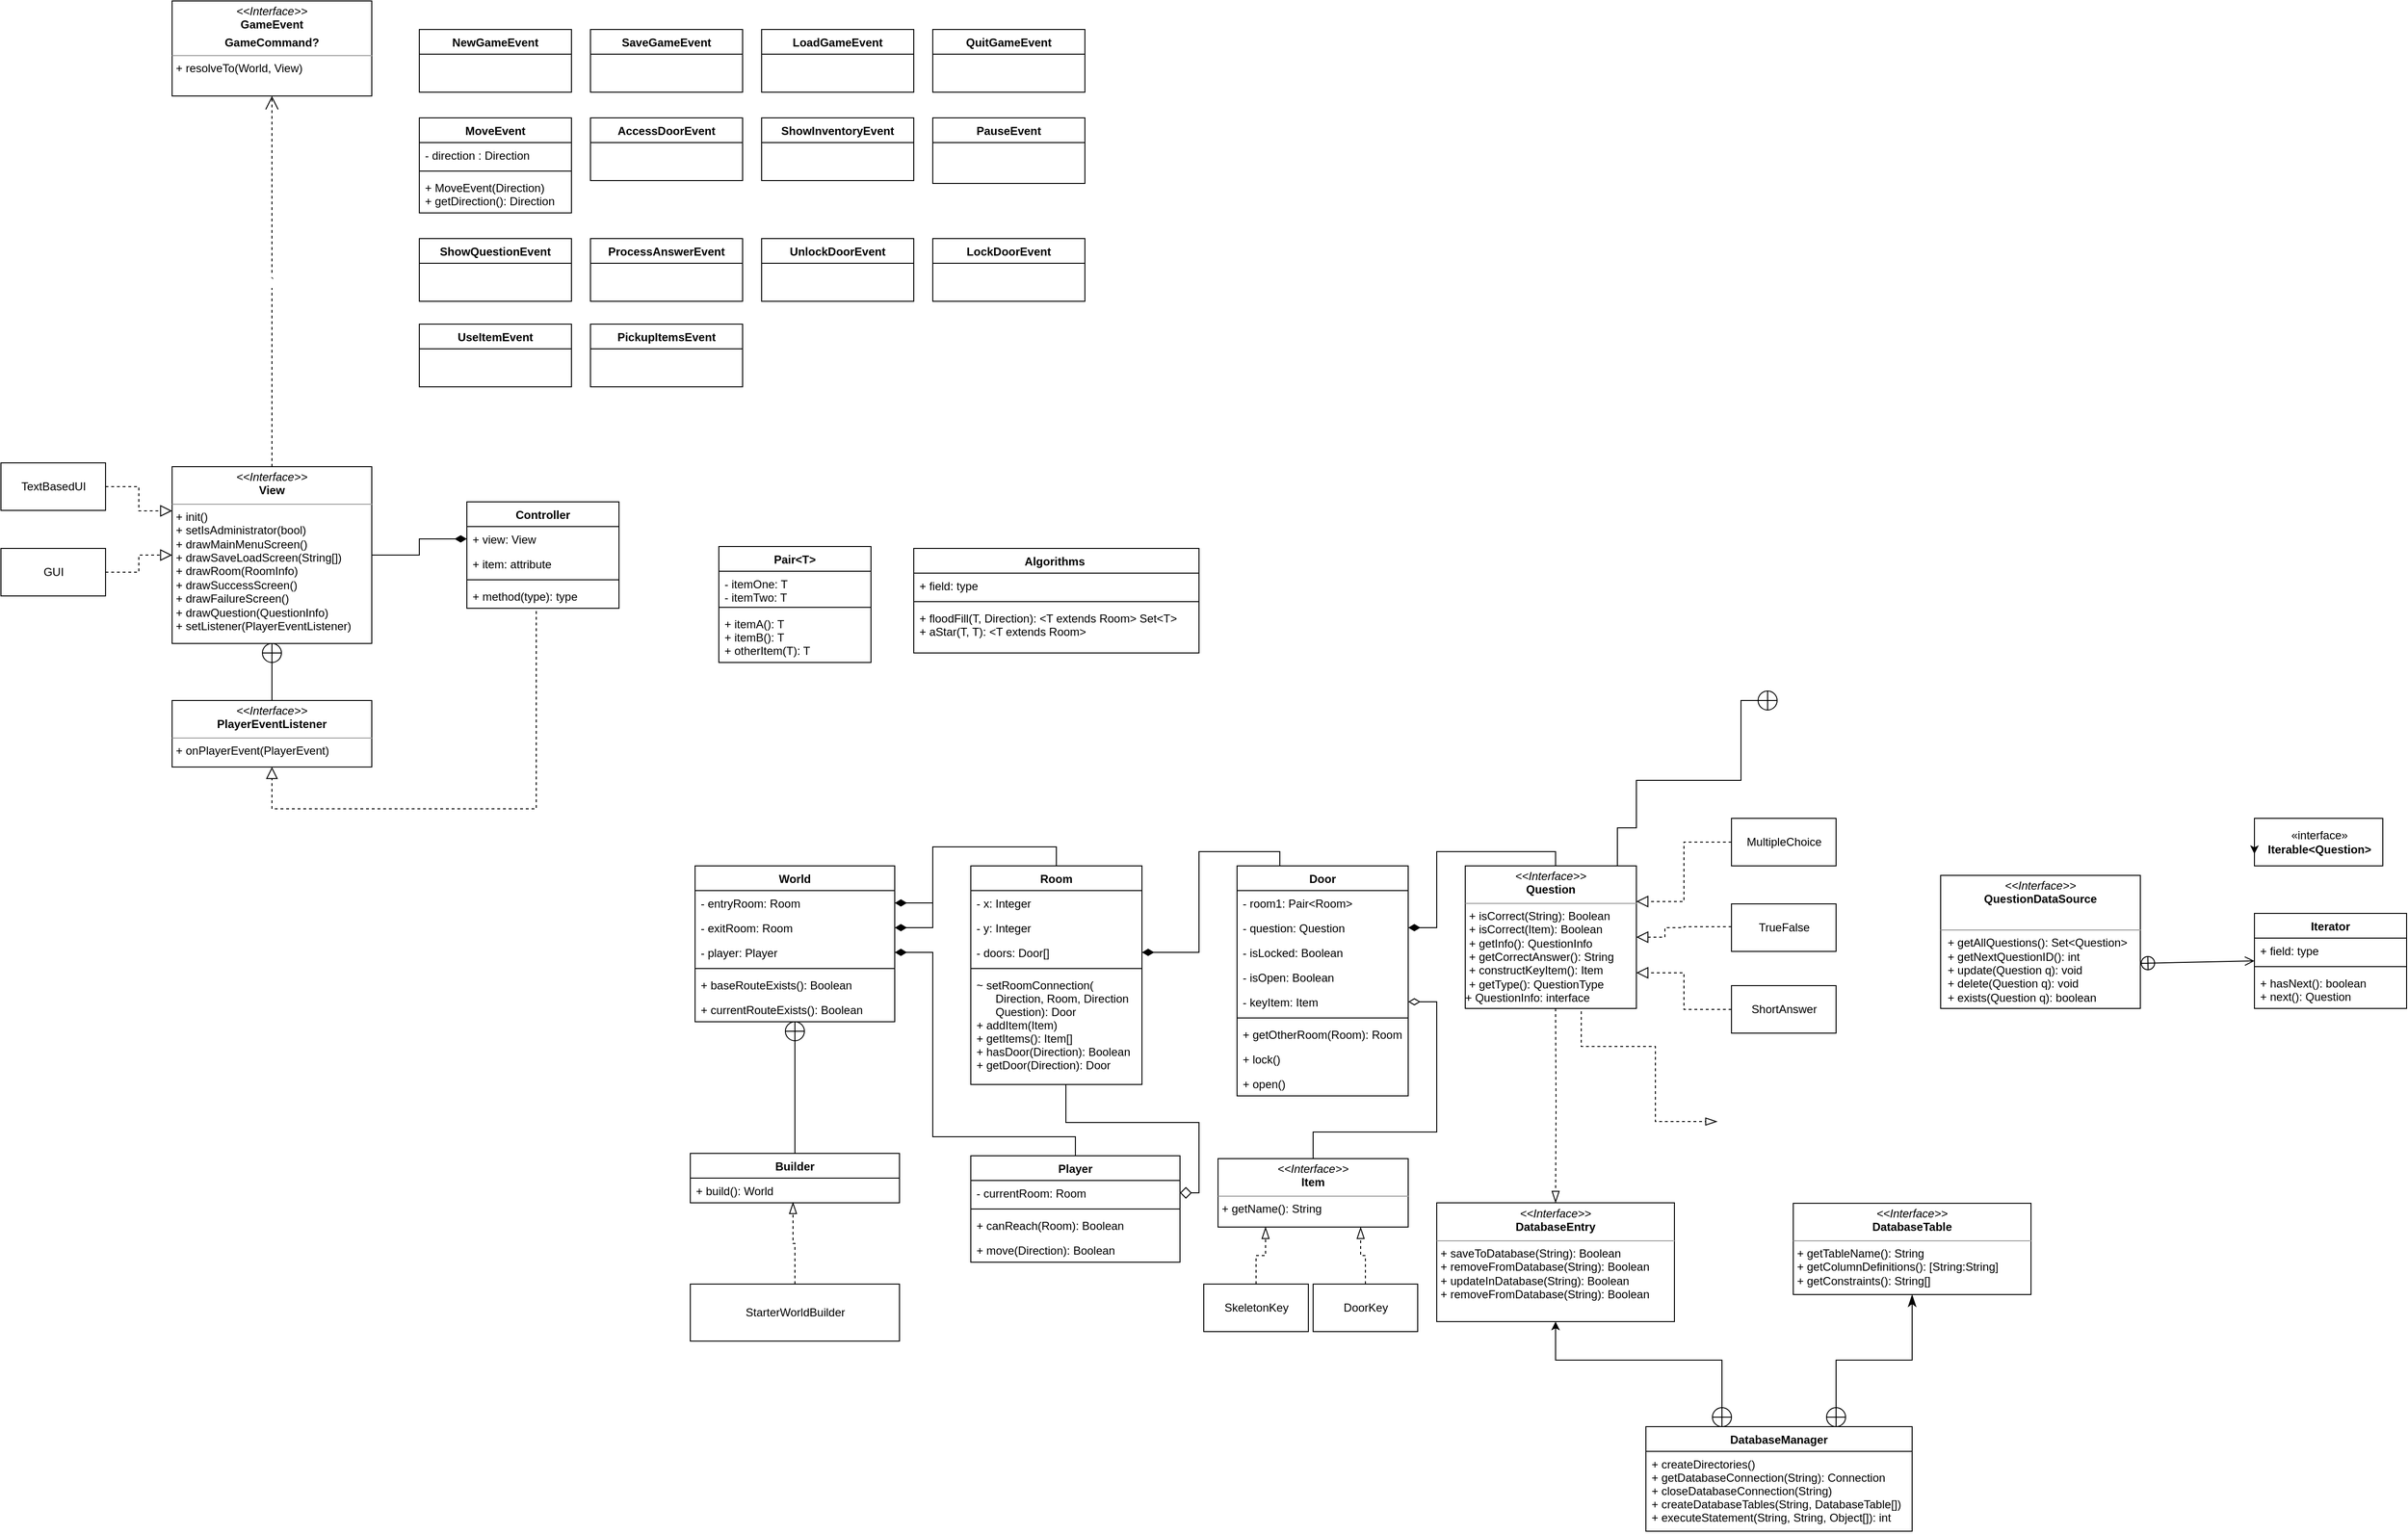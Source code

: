<mxfile version="12.3.5" type="google" pages="1"><diagram id="yQVklnbhZm5U0NpQkfp2" name="Page-1"><mxGraphModel dx="858" dy="787" grid="1" gridSize="10" guides="1" tooltips="1" connect="1" arrows="1" fold="1" page="0" pageScale="1" pageWidth="850" pageHeight="1100" math="0" shadow="0"><root><mxCell id="0"/><mxCell id="1" parent="0"/><mxCell id="2IbaLYX1G8sJpQSeuOUX-65" style="edgeStyle=orthogonalEdgeStyle;rounded=0;orthogonalLoop=1;jettySize=auto;html=1;exitX=1;exitY=0.5;exitDx=0;exitDy=0;entryX=0;entryY=0.5;entryDx=0;entryDy=0;startSize=10;endArrow=diamondThin;endFill=1;endSize=10;strokeWidth=1;" parent="1" source="2IbaLYX1G8sJpQSeuOUX-21" target="2IbaLYX1G8sJpQSeuOUX-36" edge="1"><mxGeometry relative="1" as="geometry"/></mxCell><mxCell id="2IbaLYX1G8sJpQSeuOUX-21" value="&lt;p style=&quot;margin: 0px ; margin-top: 4px ; text-align: center&quot;&gt;&lt;i&gt;&amp;lt;&amp;lt;Interface&amp;gt;&amp;gt;&lt;/i&gt;&lt;br&gt;&lt;b&gt;View&lt;/b&gt;&lt;/p&gt;&lt;hr size=&quot;1&quot;&gt;&lt;p style=&quot;margin: 0px ; margin-left: 4px&quot;&gt;+ init()&lt;/p&gt;&lt;p style=&quot;margin: 0px ; margin-left: 4px&quot;&gt;+ setIsAdministrator(bool)&lt;/p&gt;&lt;p style=&quot;margin: 0px ; margin-left: 4px&quot;&gt;+ drawMainMenuScreen()&lt;/p&gt;&lt;p style=&quot;margin: 0px ; margin-left: 4px&quot;&gt;+ drawSaveLoadScreen(String[])&lt;/p&gt;&lt;p style=&quot;margin: 0px ; margin-left: 4px&quot;&gt;+ drawRoom(RoomInfo)&lt;/p&gt;&lt;p style=&quot;margin: 0px ; margin-left: 4px&quot;&gt;+ drawSuccessScreen()&lt;/p&gt;&lt;p style=&quot;margin: 0px ; margin-left: 4px&quot;&gt;+ drawFailureScreen()&lt;/p&gt;&lt;p style=&quot;margin: 0px ; margin-left: 4px&quot;&gt;+ drawQuestion(QuestionInfo)&lt;/p&gt;&lt;p style=&quot;margin: 0px ; margin-left: 4px&quot;&gt;+ setListener(PlayerEventListener)&lt;/p&gt;" style="verticalAlign=top;align=left;overflow=fill;fontSize=12;fontFamily=Helvetica;html=1;" parent="1" vertex="1"><mxGeometry x="220" y="140" width="210" height="186" as="geometry"/></mxCell><mxCell id="2IbaLYX1G8sJpQSeuOUX-22" value="&lt;p style=&quot;margin: 0px ; margin-top: 4px ; text-align: center&quot;&gt;&lt;i&gt;&amp;lt;&amp;lt;Interface&amp;gt;&amp;gt;&lt;/i&gt;&lt;br&gt;&lt;b&gt;GameEvent&lt;/b&gt;&lt;/p&gt;&lt;p style=&quot;margin: 0px ; margin-top: 4px ; text-align: center&quot;&gt;&lt;b&gt;GameCommand?&lt;/b&gt;&lt;/p&gt;&lt;hr size=&quot;1&quot;&gt;&lt;p style=&quot;margin: 0px ; margin-left: 4px&quot;&gt;+ resolveTo(World, View)&lt;br&gt;&lt;br&gt;&lt;/p&gt;" style="verticalAlign=top;align=left;overflow=fill;fontSize=12;fontFamily=Helvetica;html=1;" parent="1" vertex="1"><mxGeometry x="220" y="-350" width="210" height="100" as="geometry"/></mxCell><mxCell id="2IbaLYX1G8sJpQSeuOUX-67" style="edgeStyle=orthogonalEdgeStyle;rounded=0;orthogonalLoop=1;jettySize=auto;html=1;exitX=0.5;exitY=0;exitDx=0;exitDy=0;entryX=0.5;entryY=1;entryDx=0;entryDy=0;entryPerimeter=0;startSize=10;endArrow=none;endFill=0;endSize=10;strokeWidth=1;" parent="1" source="2IbaLYX1G8sJpQSeuOUX-24" target="2IbaLYX1G8sJpQSeuOUX-66" edge="1"><mxGeometry relative="1" as="geometry"/></mxCell><mxCell id="2IbaLYX1G8sJpQSeuOUX-24" value="&lt;p style=&quot;margin: 0px ; margin-top: 4px ; text-align: center&quot;&gt;&lt;i&gt;&amp;lt;&amp;lt;Interface&amp;gt;&amp;gt;&lt;/i&gt;&lt;br&gt;&lt;b&gt;PlayerEventListener&lt;/b&gt;&lt;/p&gt;&lt;hr size=&quot;1&quot;&gt;&lt;p style=&quot;margin: 0px ; margin-left: 4px&quot;&gt;+ onPlayerEvent(PlayerEvent)&lt;br&gt;&lt;/p&gt;" style="verticalAlign=top;align=left;overflow=fill;fontSize=12;fontFamily=Helvetica;html=1;" parent="1" vertex="1"><mxGeometry x="220" y="386" width="210" height="70" as="geometry"/></mxCell><mxCell id="2IbaLYX1G8sJpQSeuOUX-30" style="edgeStyle=orthogonalEdgeStyle;rounded=0;orthogonalLoop=1;jettySize=auto;html=1;exitX=1;exitY=0.5;exitDx=0;exitDy=0;entryX=0;entryY=0.25;entryDx=0;entryDy=0;dashed=1;endArrow=block;endFill=0;strokeWidth=1;endSize=10;" parent="1" source="2IbaLYX1G8sJpQSeuOUX-29" target="2IbaLYX1G8sJpQSeuOUX-21" edge="1"><mxGeometry relative="1" as="geometry"/></mxCell><mxCell id="2IbaLYX1G8sJpQSeuOUX-29" value="TextBasedUI" style="html=1;" parent="1" vertex="1"><mxGeometry x="40" y="136" width="110" height="50" as="geometry"/></mxCell><mxCell id="2IbaLYX1G8sJpQSeuOUX-32" style="edgeStyle=orthogonalEdgeStyle;rounded=0;orthogonalLoop=1;jettySize=auto;html=1;exitX=1;exitY=0.5;exitDx=0;exitDy=0;entryX=0;entryY=0.5;entryDx=0;entryDy=0;dashed=1;endArrow=block;endFill=0;startSize=10;endSize=10;" parent="1" source="2IbaLYX1G8sJpQSeuOUX-31" target="2IbaLYX1G8sJpQSeuOUX-21" edge="1"><mxGeometry relative="1" as="geometry"/></mxCell><mxCell id="2IbaLYX1G8sJpQSeuOUX-31" value="GUI" style="html=1;" parent="1" vertex="1"><mxGeometry x="40" y="226" width="110" height="50" as="geometry"/></mxCell><mxCell id="2IbaLYX1G8sJpQSeuOUX-33" value="`" style="endArrow=open;endSize=12;dashed=1;html=1;exitX=0.5;exitY=0;exitDx=0;exitDy=0;entryX=0.5;entryY=1;entryDx=0;entryDy=0;" parent="1" source="2IbaLYX1G8sJpQSeuOUX-21" target="2IbaLYX1G8sJpQSeuOUX-22" edge="1"><mxGeometry width="160" relative="1" as="geometry"><mxPoint x="550" y="266" as="sourcePoint"/><mxPoint x="710" y="266" as="targetPoint"/></mxGeometry></mxCell><mxCell id="2IbaLYX1G8sJpQSeuOUX-41" style="edgeStyle=orthogonalEdgeStyle;rounded=0;orthogonalLoop=1;jettySize=auto;html=1;exitX=0.25;exitY=1;exitDx=0;exitDy=0;entryX=0.5;entryY=1;entryDx=0;entryDy=0;startSize=10;endArrow=block;endFill=0;endSize=10;strokeWidth=1;dashed=1;" parent="1" source="2IbaLYX1G8sJpQSeuOUX-35" target="2IbaLYX1G8sJpQSeuOUX-24" edge="1"><mxGeometry relative="1" as="geometry"><Array as="points"><mxPoint x="603" y="289"/><mxPoint x="603" y="500"/><mxPoint x="325" y="500"/></Array></mxGeometry></mxCell><mxCell id="2IbaLYX1G8sJpQSeuOUX-35" value="Controller" style="swimlane;fontStyle=1;align=center;verticalAlign=top;childLayout=stackLayout;horizontal=1;startSize=26;horizontalStack=0;resizeParent=1;resizeParentMax=0;resizeLast=0;collapsible=1;marginBottom=0;" parent="1" vertex="1"><mxGeometry x="530" y="177" width="160" height="112" as="geometry"/></mxCell><mxCell id="2IbaLYX1G8sJpQSeuOUX-36" value="+ view: View" style="text;strokeColor=none;fillColor=none;align=left;verticalAlign=top;spacingLeft=4;spacingRight=4;overflow=hidden;rotatable=0;points=[[0,0.5],[1,0.5]];portConstraint=eastwest;" parent="2IbaLYX1G8sJpQSeuOUX-35" vertex="1"><mxGeometry y="26" width="160" height="26" as="geometry"/></mxCell><mxCell id="2IbaLYX1G8sJpQSeuOUX-40" value="+ item: attribute" style="text;strokeColor=none;fillColor=none;align=left;verticalAlign=top;spacingLeft=4;spacingRight=4;overflow=hidden;rotatable=0;points=[[0,0.5],[1,0.5]];portConstraint=eastwest;" parent="2IbaLYX1G8sJpQSeuOUX-35" vertex="1"><mxGeometry y="52" width="160" height="26" as="geometry"/></mxCell><mxCell id="2IbaLYX1G8sJpQSeuOUX-37" value="" style="line;strokeWidth=1;fillColor=none;align=left;verticalAlign=middle;spacingTop=-1;spacingLeft=3;spacingRight=3;rotatable=0;labelPosition=right;points=[];portConstraint=eastwest;" parent="2IbaLYX1G8sJpQSeuOUX-35" vertex="1"><mxGeometry y="78" width="160" height="8" as="geometry"/></mxCell><mxCell id="2IbaLYX1G8sJpQSeuOUX-38" value="+ method(type): type" style="text;strokeColor=none;fillColor=none;align=left;verticalAlign=top;spacingLeft=4;spacingRight=4;overflow=hidden;rotatable=0;points=[[0,0.5],[1,0.5]];portConstraint=eastwest;" parent="2IbaLYX1G8sJpQSeuOUX-35" vertex="1"><mxGeometry y="86" width="160" height="26" as="geometry"/></mxCell><mxCell id="2IbaLYX1G8sJpQSeuOUX-43" value="World" style="swimlane;fontStyle=1;align=center;verticalAlign=top;childLayout=stackLayout;horizontal=1;startSize=26;horizontalStack=0;resizeParent=1;resizeParentMax=0;resizeLast=0;collapsible=1;marginBottom=0;" parent="1" vertex="1"><mxGeometry x="770" y="560" width="210" height="164" as="geometry"/></mxCell><mxCell id="2IbaLYX1G8sJpQSeuOUX-44" value="- entryRoom: Room" style="text;strokeColor=none;fillColor=none;align=left;verticalAlign=top;spacingLeft=4;spacingRight=4;overflow=hidden;rotatable=0;points=[[0,0.5],[1,0.5]];portConstraint=eastwest;" parent="2IbaLYX1G8sJpQSeuOUX-43" vertex="1"><mxGeometry y="26" width="210" height="26" as="geometry"/></mxCell><mxCell id="2IbaLYX1G8sJpQSeuOUX-74" value="- exitRoom: Room" style="text;strokeColor=none;fillColor=none;align=left;verticalAlign=top;spacingLeft=4;spacingRight=4;overflow=hidden;rotatable=0;points=[[0,0.5],[1,0.5]];portConstraint=eastwest;" parent="2IbaLYX1G8sJpQSeuOUX-43" vertex="1"><mxGeometry y="52" width="210" height="26" as="geometry"/></mxCell><mxCell id="2IbaLYX1G8sJpQSeuOUX-75" value="- player: Player" style="text;strokeColor=none;fillColor=none;align=left;verticalAlign=top;spacingLeft=4;spacingRight=4;overflow=hidden;rotatable=0;points=[[0,0.5],[1,0.5]];portConstraint=eastwest;" parent="2IbaLYX1G8sJpQSeuOUX-43" vertex="1"><mxGeometry y="78" width="210" height="26" as="geometry"/></mxCell><mxCell id="2IbaLYX1G8sJpQSeuOUX-45" value="" style="line;strokeWidth=1;fillColor=none;align=left;verticalAlign=middle;spacingTop=-1;spacingLeft=3;spacingRight=3;rotatable=0;labelPosition=right;points=[];portConstraint=eastwest;" parent="2IbaLYX1G8sJpQSeuOUX-43" vertex="1"><mxGeometry y="104" width="210" height="8" as="geometry"/></mxCell><mxCell id="2IbaLYX1G8sJpQSeuOUX-46" value="+ baseRouteExists(): Boolean" style="text;strokeColor=none;fillColor=none;align=left;verticalAlign=top;spacingLeft=4;spacingRight=4;overflow=hidden;rotatable=0;points=[[0,0.5],[1,0.5]];portConstraint=eastwest;" parent="2IbaLYX1G8sJpQSeuOUX-43" vertex="1"><mxGeometry y="112" width="210" height="26" as="geometry"/></mxCell><mxCell id="McGhwNTb5mT9axtQra4p-26" value="+ currentRouteExists(): Boolean" style="text;strokeColor=none;fillColor=none;align=left;verticalAlign=top;spacingLeft=4;spacingRight=4;overflow=hidden;rotatable=0;points=[[0,0.5],[1,0.5]];portConstraint=eastwest;" parent="2IbaLYX1G8sJpQSeuOUX-43" vertex="1"><mxGeometry y="138" width="210" height="26" as="geometry"/></mxCell><mxCell id="2IbaLYX1G8sJpQSeuOUX-84" style="edgeStyle=orthogonalEdgeStyle;rounded=0;orthogonalLoop=1;jettySize=auto;html=1;exitX=0.5;exitY=0;exitDx=0;exitDy=0;entryX=1;entryY=0.5;entryDx=0;entryDy=0;startSize=10;endArrow=diamondThin;endFill=1;endSize=10;strokeWidth=1;" parent="1" source="2IbaLYX1G8sJpQSeuOUX-47" target="2IbaLYX1G8sJpQSeuOUX-74" edge="1"><mxGeometry relative="1" as="geometry"><Array as="points"><mxPoint x="1150" y="540"/><mxPoint x="1020" y="540"/><mxPoint x="1020" y="625"/></Array></mxGeometry></mxCell><mxCell id="2IbaLYX1G8sJpQSeuOUX-88" style="edgeStyle=orthogonalEdgeStyle;rounded=0;orthogonalLoop=1;jettySize=auto;html=1;exitX=0.5;exitY=1;exitDx=0;exitDy=0;entryX=1;entryY=0.5;entryDx=0;entryDy=0;startSize=10;endArrow=diamond;endFill=0;endSize=10;strokeWidth=1;" parent="1" source="2IbaLYX1G8sJpQSeuOUX-47" target="2IbaLYX1G8sJpQSeuOUX-77" edge="1"><mxGeometry relative="1" as="geometry"><Array as="points"><mxPoint x="1160" y="830"/><mxPoint x="1300" y="830"/><mxPoint x="1300" y="904"/></Array></mxGeometry></mxCell><mxCell id="2IbaLYX1G8sJpQSeuOUX-47" value="Room" style="swimlane;fontStyle=1;align=center;verticalAlign=top;childLayout=stackLayout;horizontal=1;startSize=26;horizontalStack=0;resizeParent=1;resizeParentMax=0;resizeLast=0;collapsible=1;marginBottom=0;" parent="1" vertex="1"><mxGeometry x="1060" y="560" width="180" height="230" as="geometry"/></mxCell><mxCell id="QN6i-bejKoDyx-czLsJ9-3" value="- x: Integer" style="text;strokeColor=none;fillColor=none;align=left;verticalAlign=top;spacingLeft=4;spacingRight=4;overflow=hidden;rotatable=0;points=[[0,0.5],[1,0.5]];portConstraint=eastwest;" parent="2IbaLYX1G8sJpQSeuOUX-47" vertex="1"><mxGeometry y="26" width="180" height="26" as="geometry"/></mxCell><mxCell id="QN6i-bejKoDyx-czLsJ9-4" value="- y: Integer" style="text;strokeColor=none;fillColor=none;align=left;verticalAlign=top;spacingLeft=4;spacingRight=4;overflow=hidden;rotatable=0;points=[[0,0.5],[1,0.5]];portConstraint=eastwest;" parent="2IbaLYX1G8sJpQSeuOUX-47" vertex="1"><mxGeometry y="52" width="180" height="26" as="geometry"/></mxCell><mxCell id="2IbaLYX1G8sJpQSeuOUX-48" value="- doors: Door[]" style="text;strokeColor=none;fillColor=none;align=left;verticalAlign=top;spacingLeft=4;spacingRight=4;overflow=hidden;rotatable=0;points=[[0,0.5],[1,0.5]];portConstraint=eastwest;" parent="2IbaLYX1G8sJpQSeuOUX-47" vertex="1"><mxGeometry y="78" width="180" height="26" as="geometry"/></mxCell><mxCell id="2IbaLYX1G8sJpQSeuOUX-49" value="" style="line;strokeWidth=1;fillColor=none;align=left;verticalAlign=middle;spacingTop=-1;spacingLeft=3;spacingRight=3;rotatable=0;labelPosition=right;points=[];portConstraint=eastwest;" parent="2IbaLYX1G8sJpQSeuOUX-47" vertex="1"><mxGeometry y="104" width="180" height="8" as="geometry"/></mxCell><mxCell id="2IbaLYX1G8sJpQSeuOUX-50" value="~ setRoomConnection(&#10;      Direction, Room, Direction &#10;      Question): Door&#10;+ addItem(Item)&#10;+ getItems(): Item[]&#10;+ hasDoor(Direction): Boolean&#10;+ getDoor(Direction): Door" style="text;strokeColor=none;fillColor=none;align=left;verticalAlign=top;spacingLeft=4;spacingRight=4;overflow=hidden;rotatable=0;points=[[0,0.5],[1,0.5]];portConstraint=eastwest;" parent="2IbaLYX1G8sJpQSeuOUX-47" vertex="1"><mxGeometry y="112" width="180" height="118" as="geometry"/></mxCell><mxCell id="2IbaLYX1G8sJpQSeuOUX-73" style="edgeStyle=orthogonalEdgeStyle;rounded=0;orthogonalLoop=1;jettySize=auto;html=1;exitX=0.5;exitY=0;exitDx=0;exitDy=0;entryX=1;entryY=0.5;entryDx=0;entryDy=0;startSize=10;endArrow=diamondThin;endFill=1;endSize=10;strokeWidth=1;" parent="1" source="2IbaLYX1G8sJpQSeuOUX-55" target="2IbaLYX1G8sJpQSeuOUX-61" edge="1"><mxGeometry relative="1" as="geometry"><Array as="points"><mxPoint x="1675" y="545"/><mxPoint x="1550" y="545"/><mxPoint x="1550" y="625"/></Array></mxGeometry></mxCell><mxCell id="y2smsh9f_GBX4ZVPcUJ2-16" style="edgeStyle=orthogonalEdgeStyle;rounded=0;orthogonalLoop=1;jettySize=auto;html=1;entryX=0.5;entryY=0;entryDx=0;entryDy=0;dashed=1;endArrow=blockThin;endFill=0;strokeWidth=1;endSize=10;startSize=10;" parent="1" target="y2smsh9f_GBX4ZVPcUJ2-9" edge="1"><mxGeometry relative="1" as="geometry"><mxPoint x="1675" y="710" as="sourcePoint"/></mxGeometry></mxCell><mxCell id="2IbaLYX1G8sJpQSeuOUX-55" value="&lt;p style=&quot;margin: 0px ; margin-top: 4px ; text-align: center&quot;&gt;&lt;i&gt;&amp;lt;&amp;lt;Interface&amp;gt;&amp;gt;&lt;/i&gt;&lt;br&gt;&lt;b&gt;Question&lt;/b&gt;&lt;/p&gt;&lt;hr size=&quot;1&quot;&gt;&lt;p style=&quot;margin: 0px ; margin-left: 4px&quot;&gt;+ isCorrect(String): Boolean&lt;/p&gt;&lt;p style=&quot;margin: 0px ; margin-left: 4px&quot;&gt;+ isCorrect(Item): Boolean&lt;br&gt;+ getInfo(): QuestionInfo&lt;/p&gt;&lt;p style=&quot;margin: 0px ; margin-left: 4px&quot;&gt;+ getCorrectAnswer(): String&lt;/p&gt;&lt;p style=&quot;margin: 0px ; margin-left: 4px&quot;&gt;+ constructKeyItem(): Item&lt;/p&gt;&lt;p style=&quot;margin: 0px ; margin-left: 4px&quot;&gt;+&amp;nbsp;&lt;span&gt;getType(): QuestionType&lt;/span&gt;&lt;/p&gt;&lt;p style=&quot;margin: 0px ; margin-left: 4px&quot;&gt;&lt;/p&gt;+&amp;nbsp;QuestionInfo: interface" style="verticalAlign=top;align=left;overflow=fill;fontSize=12;fontFamily=Helvetica;html=1;" parent="1" vertex="1"><mxGeometry x="1580" y="560" width="180" height="150" as="geometry"/></mxCell><mxCell id="2IbaLYX1G8sJpQSeuOUX-71" style="edgeStyle=orthogonalEdgeStyle;rounded=0;orthogonalLoop=1;jettySize=auto;html=1;exitX=0.25;exitY=0;exitDx=0;exitDy=0;entryX=1;entryY=0.5;entryDx=0;entryDy=0;startSize=10;endArrow=diamondThin;endFill=1;endSize=10;strokeWidth=1;" parent="1" source="2IbaLYX1G8sJpQSeuOUX-56" target="2IbaLYX1G8sJpQSeuOUX-48" edge="1"><mxGeometry relative="1" as="geometry"><Array as="points"><mxPoint x="1385" y="545"/><mxPoint x="1300" y="545"/><mxPoint x="1300" y="651"/></Array></mxGeometry></mxCell><mxCell id="2IbaLYX1G8sJpQSeuOUX-56" value="Door" style="swimlane;fontStyle=1;align=center;verticalAlign=top;childLayout=stackLayout;horizontal=1;startSize=26;horizontalStack=0;resizeParent=1;resizeParentMax=0;resizeLast=0;collapsible=1;marginBottom=0;" parent="1" vertex="1"><mxGeometry x="1340" y="560" width="180" height="242" as="geometry"/></mxCell><mxCell id="2IbaLYX1G8sJpQSeuOUX-57" value="- room1: Pair&lt;Room&gt;" style="text;strokeColor=none;fillColor=none;align=left;verticalAlign=top;spacingLeft=4;spacingRight=4;overflow=hidden;rotatable=0;points=[[0,0.5],[1,0.5]];portConstraint=eastwest;" parent="2IbaLYX1G8sJpQSeuOUX-56" vertex="1"><mxGeometry y="26" width="180" height="26" as="geometry"/></mxCell><mxCell id="2IbaLYX1G8sJpQSeuOUX-61" value="- question: Question" style="text;strokeColor=none;fillColor=none;align=left;verticalAlign=top;spacingLeft=4;spacingRight=4;overflow=hidden;rotatable=0;points=[[0,0.5],[1,0.5]];portConstraint=eastwest;" parent="2IbaLYX1G8sJpQSeuOUX-56" vertex="1"><mxGeometry y="52" width="180" height="26" as="geometry"/></mxCell><mxCell id="2IbaLYX1G8sJpQSeuOUX-68" value="- isLocked: Boolean" style="text;strokeColor=none;fillColor=none;align=left;verticalAlign=top;spacingLeft=4;spacingRight=4;overflow=hidden;rotatable=0;points=[[0,0.5],[1,0.5]];portConstraint=eastwest;" parent="2IbaLYX1G8sJpQSeuOUX-56" vertex="1"><mxGeometry y="78" width="180" height="26" as="geometry"/></mxCell><mxCell id="2IbaLYX1G8sJpQSeuOUX-69" value="- isOpen: Boolean" style="text;strokeColor=none;fillColor=none;align=left;verticalAlign=top;spacingLeft=4;spacingRight=4;overflow=hidden;rotatable=0;points=[[0,0.5],[1,0.5]];portConstraint=eastwest;" parent="2IbaLYX1G8sJpQSeuOUX-56" vertex="1"><mxGeometry y="104" width="180" height="26" as="geometry"/></mxCell><mxCell id="McGhwNTb5mT9axtQra4p-13" value="- keyItem: Item" style="text;strokeColor=none;fillColor=none;align=left;verticalAlign=top;spacingLeft=4;spacingRight=4;overflow=hidden;rotatable=0;points=[[0,0.5],[1,0.5]];portConstraint=eastwest;" parent="2IbaLYX1G8sJpQSeuOUX-56" vertex="1"><mxGeometry y="130" width="180" height="26" as="geometry"/></mxCell><mxCell id="2IbaLYX1G8sJpQSeuOUX-58" value="" style="line;strokeWidth=1;fillColor=none;align=left;verticalAlign=middle;spacingTop=-1;spacingLeft=3;spacingRight=3;rotatable=0;labelPosition=right;points=[];portConstraint=eastwest;" parent="2IbaLYX1G8sJpQSeuOUX-56" vertex="1"><mxGeometry y="156" width="180" height="8" as="geometry"/></mxCell><mxCell id="2IbaLYX1G8sJpQSeuOUX-59" value="+ getOtherRoom(Room): Room" style="text;strokeColor=none;fillColor=none;align=left;verticalAlign=top;spacingLeft=4;spacingRight=4;overflow=hidden;rotatable=0;points=[[0,0.5],[1,0.5]];portConstraint=eastwest;" parent="2IbaLYX1G8sJpQSeuOUX-56" vertex="1"><mxGeometry y="164" width="180" height="26" as="geometry"/></mxCell><mxCell id="McGhwNTb5mT9axtQra4p-25" value="+ lock()&#10;" style="text;strokeColor=none;fillColor=none;align=left;verticalAlign=top;spacingLeft=4;spacingRight=4;overflow=hidden;rotatable=0;points=[[0,0.5],[1,0.5]];portConstraint=eastwest;" parent="2IbaLYX1G8sJpQSeuOUX-56" vertex="1"><mxGeometry y="190" width="180" height="26" as="geometry"/></mxCell><mxCell id="McGhwNTb5mT9axtQra4p-24" value="+ open()&#10;" style="text;strokeColor=none;fillColor=none;align=left;verticalAlign=top;spacingLeft=4;spacingRight=4;overflow=hidden;rotatable=0;points=[[0,0.5],[1,0.5]];portConstraint=eastwest;" parent="2IbaLYX1G8sJpQSeuOUX-56" vertex="1"><mxGeometry y="216" width="180" height="26" as="geometry"/></mxCell><mxCell id="2IbaLYX1G8sJpQSeuOUX-66" value="" style="verticalLabelPosition=bottom;verticalAlign=top;html=1;strokeWidth=1;shape=mxgraph.flowchart.summing_function;" parent="1" vertex="1"><mxGeometry x="315" y="326" width="20" height="20" as="geometry"/></mxCell><mxCell id="JxVAEdmpRKLpe-Ur6DY--16" style="edgeStyle=orthogonalEdgeStyle;rounded=0;orthogonalLoop=1;jettySize=auto;html=1;exitX=0.5;exitY=0;exitDx=0;exitDy=0;entryX=1;entryY=0.5;entryDx=0;entryDy=0;endArrow=diamondThin;endFill=1;endSize=10;startSize=10;" parent="1" source="2IbaLYX1G8sJpQSeuOUX-76" target="2IbaLYX1G8sJpQSeuOUX-75" edge="1"><mxGeometry relative="1" as="geometry"><Array as="points"><mxPoint x="1170" y="845"/><mxPoint x="1020" y="845"/><mxPoint x="1020" y="651"/></Array></mxGeometry></mxCell><mxCell id="2IbaLYX1G8sJpQSeuOUX-76" value="Player" style="swimlane;fontStyle=1;align=center;verticalAlign=top;childLayout=stackLayout;horizontal=1;startSize=26;horizontalStack=0;resizeParent=1;resizeParentMax=0;resizeLast=0;collapsible=1;marginBottom=0;strokeWidth=1;" parent="1" vertex="1"><mxGeometry x="1060" y="865" width="220" height="112" as="geometry"/></mxCell><mxCell id="2IbaLYX1G8sJpQSeuOUX-77" value="- currentRoom: Room" style="text;strokeColor=none;fillColor=none;align=left;verticalAlign=top;spacingLeft=4;spacingRight=4;overflow=hidden;rotatable=0;points=[[0,0.5],[1,0.5]];portConstraint=eastwest;" parent="2IbaLYX1G8sJpQSeuOUX-76" vertex="1"><mxGeometry y="26" width="220" height="26" as="geometry"/></mxCell><mxCell id="2IbaLYX1G8sJpQSeuOUX-78" value="" style="line;strokeWidth=1;fillColor=none;align=left;verticalAlign=middle;spacingTop=-1;spacingLeft=3;spacingRight=3;rotatable=0;labelPosition=right;points=[];portConstraint=eastwest;" parent="2IbaLYX1G8sJpQSeuOUX-76" vertex="1"><mxGeometry y="52" width="220" height="8" as="geometry"/></mxCell><mxCell id="2IbaLYX1G8sJpQSeuOUX-79" value="+ canReach(Room): Boolean" style="text;strokeColor=none;fillColor=none;align=left;verticalAlign=top;spacingLeft=4;spacingRight=4;overflow=hidden;rotatable=0;points=[[0,0.5],[1,0.5]];portConstraint=eastwest;" parent="2IbaLYX1G8sJpQSeuOUX-76" vertex="1"><mxGeometry y="60" width="220" height="26" as="geometry"/></mxCell><mxCell id="QN6i-bejKoDyx-czLsJ9-2" value="+ move(Direction): Boolean" style="text;strokeColor=none;fillColor=none;align=left;verticalAlign=top;spacingLeft=4;spacingRight=4;overflow=hidden;rotatable=0;points=[[0,0.5],[1,0.5]];portConstraint=eastwest;" parent="2IbaLYX1G8sJpQSeuOUX-76" vertex="1"><mxGeometry y="86" width="220" height="26" as="geometry"/></mxCell><mxCell id="2IbaLYX1G8sJpQSeuOUX-82" style="edgeStyle=orthogonalEdgeStyle;rounded=0;orthogonalLoop=1;jettySize=auto;html=1;exitX=0;exitY=0.5;exitDx=0;exitDy=0;entryX=1;entryY=0.25;entryDx=0;entryDy=0;startSize=10;endArrow=block;endFill=0;endSize=10;strokeWidth=1;dashed=1;" parent="1" source="2IbaLYX1G8sJpQSeuOUX-81" target="2IbaLYX1G8sJpQSeuOUX-55" edge="1"><mxGeometry relative="1" as="geometry"/></mxCell><mxCell id="2IbaLYX1G8sJpQSeuOUX-81" value="MultipleChoice" style="html=1;strokeWidth=1;" parent="1" vertex="1"><mxGeometry x="1860" y="510" width="110" height="50" as="geometry"/></mxCell><mxCell id="dALdIfke8FqsN1zsR1bK-6" value="TrueFalse" style="html=1;" parent="1" vertex="1"><mxGeometry x="1860" y="600" width="110" height="50" as="geometry"/></mxCell><mxCell id="dALdIfke8FqsN1zsR1bK-7" value="ShortAnswer" style="html=1;" parent="1" vertex="1"><mxGeometry x="1860" y="686" width="110" height="50" as="geometry"/></mxCell><mxCell id="dALdIfke8FqsN1zsR1bK-8" style="edgeStyle=orthogonalEdgeStyle;rounded=0;orthogonalLoop=1;jettySize=auto;html=1;entryX=1;entryY=0.5;entryDx=0;entryDy=0;startSize=10;endArrow=block;endFill=0;endSize=10;strokeWidth=1;dashed=1;" parent="1" source="dALdIfke8FqsN1zsR1bK-6" target="2IbaLYX1G8sJpQSeuOUX-55" edge="1"><mxGeometry relative="1" as="geometry"><mxPoint x="1850" y="623" as="sourcePoint"/><mxPoint x="1780" y="624" as="targetPoint"/><Array as="points"><mxPoint x="1810" y="624"/><mxPoint x="1810" y="625"/><mxPoint x="1790" y="625"/><mxPoint x="1790" y="635"/></Array></mxGeometry></mxCell><mxCell id="dALdIfke8FqsN1zsR1bK-9" style="edgeStyle=orthogonalEdgeStyle;rounded=0;orthogonalLoop=1;jettySize=auto;html=1;exitX=0;exitY=0.5;exitDx=0;exitDy=0;entryX=1;entryY=0.75;entryDx=0;entryDy=0;startSize=10;endArrow=block;endFill=0;endSize=10;strokeWidth=1;dashed=1;" parent="1" source="dALdIfke8FqsN1zsR1bK-7" target="2IbaLYX1G8sJpQSeuOUX-55" edge="1"><mxGeometry relative="1" as="geometry"><mxPoint x="1900" y="690" as="sourcePoint"/><mxPoint x="1800" y="761" as="targetPoint"/></mxGeometry></mxCell><mxCell id="2IbaLYX1G8sJpQSeuOUX-83" style="edgeStyle=orthogonalEdgeStyle;rounded=0;orthogonalLoop=1;jettySize=auto;html=1;exitX=0.5;exitY=0;exitDx=0;exitDy=0;entryX=1;entryY=0.5;entryDx=0;entryDy=0;startSize=10;endArrow=diamondThin;endFill=1;endSize=10;strokeWidth=1;" parent="1" source="2IbaLYX1G8sJpQSeuOUX-47" target="2IbaLYX1G8sJpQSeuOUX-44" edge="1"><mxGeometry relative="1" as="geometry"><Array as="points"><mxPoint x="1150" y="540"/><mxPoint x="1020" y="540"/><mxPoint x="1020" y="599"/></Array></mxGeometry></mxCell><mxCell id="JxVAEdmpRKLpe-Ur6DY--1" value="Builder" style="swimlane;fontStyle=1;align=center;verticalAlign=top;childLayout=stackLayout;horizontal=1;startSize=26;horizontalStack=0;resizeParent=1;resizeParentMax=0;resizeLast=0;collapsible=1;marginBottom=0;" parent="1" vertex="1"><mxGeometry x="765" y="862.5" width="220" height="52" as="geometry"/></mxCell><mxCell id="JxVAEdmpRKLpe-Ur6DY--4" value="+ build(): World" style="text;strokeColor=none;fillColor=none;align=left;verticalAlign=top;spacingLeft=4;spacingRight=4;overflow=hidden;rotatable=0;points=[[0,0.5],[1,0.5]];portConstraint=eastwest;" parent="JxVAEdmpRKLpe-Ur6DY--1" vertex="1"><mxGeometry y="26" width="220" height="26" as="geometry"/></mxCell><mxCell id="QN6i-bejKoDyx-czLsJ9-1" style="edgeStyle=orthogonalEdgeStyle;rounded=0;orthogonalLoop=1;jettySize=auto;html=1;exitX=0.5;exitY=1;exitDx=0;exitDy=0;exitPerimeter=0;entryX=0.5;entryY=0;entryDx=0;entryDy=0;endArrow=none;endFill=0;" parent="1" source="JxVAEdmpRKLpe-Ur6DY--10" target="JxVAEdmpRKLpe-Ur6DY--1" edge="1"><mxGeometry relative="1" as="geometry"/></mxCell><mxCell id="JxVAEdmpRKLpe-Ur6DY--10" value="" style="verticalLabelPosition=bottom;verticalAlign=top;html=1;strokeWidth=1;shape=mxgraph.flowchart.summing_function;" parent="1" vertex="1"><mxGeometry x="865" y="724" width="20" height="20" as="geometry"/></mxCell><mxCell id="y2smsh9f_GBX4ZVPcUJ2-1" value="DatabaseManager" style="swimlane;fontStyle=1;align=center;verticalAlign=top;childLayout=stackLayout;horizontal=1;startSize=26;horizontalStack=0;resizeParent=1;resizeParentMax=0;resizeLast=0;collapsible=1;marginBottom=0;" parent="1" vertex="1"><mxGeometry x="1770" y="1150" width="280" height="110" as="geometry"/></mxCell><mxCell id="y2smsh9f_GBX4ZVPcUJ2-4" value="+ createDirectories()&#10;+ getDatabaseConnection(String): Connection&#10;+ closeDatabaseConnection(String)&#10;+ createDatabaseTables(String, DatabaseTable[])&#10;+ executeStatement(String, String, Object[]): int" style="text;strokeColor=none;fillColor=none;align=left;verticalAlign=top;spacingLeft=4;spacingRight=4;overflow=hidden;rotatable=0;points=[[0,0.5],[1,0.5]];portConstraint=eastwest;" parent="y2smsh9f_GBX4ZVPcUJ2-1" vertex="1"><mxGeometry y="26" width="280" height="84" as="geometry"/></mxCell><mxCell id="y2smsh9f_GBX4ZVPcUJ2-9" value="&lt;p style=&quot;margin: 0px ; margin-top: 4px ; text-align: center&quot;&gt;&lt;i&gt;&amp;lt;&amp;lt;Interface&amp;gt;&amp;gt;&lt;/i&gt;&lt;br&gt;&lt;b&gt;DatabaseEntry&lt;/b&gt;&lt;/p&gt;&lt;hr size=&quot;1&quot;&gt;&lt;p style=&quot;margin: 0px ; margin-left: 4px&quot;&gt;+ saveToDatabase(String): Boolean&lt;/p&gt;&lt;p style=&quot;margin: 0px ; margin-left: 4px&quot;&gt;+ removeFromDatabase(String): Boolean&lt;br&gt;+ updateInDatabase(String): Boolean&lt;/p&gt;&lt;p style=&quot;margin: 0px ; margin-left: 4px&quot;&gt;+ removeFromDatabase(String): Boolean&lt;/p&gt;" style="verticalAlign=top;align=left;overflow=fill;fontSize=12;fontFamily=Helvetica;html=1;" parent="1" vertex="1"><mxGeometry x="1550" y="914.5" width="250" height="125" as="geometry"/></mxCell><mxCell id="y2smsh9f_GBX4ZVPcUJ2-15" style="edgeStyle=orthogonalEdgeStyle;rounded=0;orthogonalLoop=1;jettySize=auto;html=1;exitX=0.5;exitY=0;exitDx=0;exitDy=0;exitPerimeter=0;entryX=0.5;entryY=1;entryDx=0;entryDy=0;" parent="1" source="y2smsh9f_GBX4ZVPcUJ2-10" target="y2smsh9f_GBX4ZVPcUJ2-9" edge="1"><mxGeometry relative="1" as="geometry"><Array as="points"><mxPoint x="1850" y="1080"/><mxPoint x="1675" y="1080"/></Array></mxGeometry></mxCell><mxCell id="y2smsh9f_GBX4ZVPcUJ2-10" value="" style="verticalLabelPosition=bottom;verticalAlign=top;html=1;strokeWidth=1;shape=mxgraph.flowchart.summing_function;" parent="1" vertex="1"><mxGeometry x="1840" y="1130" width="20" height="20" as="geometry"/></mxCell><mxCell id="y2smsh9f_GBX4ZVPcUJ2-17" value="&lt;p style=&quot;margin: 0px ; margin-top: 4px ; text-align: center&quot;&gt;&lt;i&gt;&amp;lt;&amp;lt;Interface&amp;gt;&amp;gt;&lt;/i&gt;&lt;br&gt;&lt;b&gt;DatabaseTable&lt;/b&gt;&lt;/p&gt;&lt;hr size=&quot;1&quot;&gt;&lt;p style=&quot;margin: 0px ; margin-left: 4px&quot;&gt;+ getTableName(): String&lt;/p&gt;&lt;p style=&quot;margin: 0px ; margin-left: 4px&quot;&gt;+ getColumnDefinitions(): [String:String]&lt;/p&gt;&lt;p style=&quot;margin: 0px ; margin-left: 4px&quot;&gt;+ getConstraints(): String[]&lt;/p&gt;" style="verticalAlign=top;align=left;overflow=fill;fontSize=12;fontFamily=Helvetica;html=1;" parent="1" vertex="1"><mxGeometry x="1925" y="915" width="250" height="96" as="geometry"/></mxCell><mxCell id="y2smsh9f_GBX4ZVPcUJ2-19" style="edgeStyle=orthogonalEdgeStyle;rounded=0;orthogonalLoop=1;jettySize=auto;html=1;exitX=0.5;exitY=0;exitDx=0;exitDy=0;exitPerimeter=0;entryX=0.5;entryY=1;entryDx=0;entryDy=0;startSize=10;endArrow=classicThin;endFill=1;endSize=10;strokeWidth=1;" parent="1" source="y2smsh9f_GBX4ZVPcUJ2-18" target="y2smsh9f_GBX4ZVPcUJ2-17" edge="1"><mxGeometry relative="1" as="geometry"><Array as="points"><mxPoint x="1970" y="1080"/><mxPoint x="2050" y="1080"/></Array></mxGeometry></mxCell><mxCell id="y2smsh9f_GBX4ZVPcUJ2-18" value="" style="verticalLabelPosition=bottom;verticalAlign=top;html=1;strokeWidth=1;shape=mxgraph.flowchart.summing_function;" parent="1" vertex="1"><mxGeometry x="1960" y="1130" width="20" height="20" as="geometry"/></mxCell><mxCell id="McGhwNTb5mT9axtQra4p-6" style="edgeStyle=orthogonalEdgeStyle;rounded=0;orthogonalLoop=1;jettySize=auto;html=1;exitX=0.5;exitY=0;exitDx=0;exitDy=0;entryX=0.491;entryY=0.973;entryDx=0;entryDy=0;entryPerimeter=0;endArrow=blockThin;endFill=0;endSize=10;startSize=10;dashed=1;" parent="1" source="McGhwNTb5mT9axtQra4p-5" target="JxVAEdmpRKLpe-Ur6DY--4" edge="1"><mxGeometry relative="1" as="geometry"><mxPoint x="890" y="940" as="targetPoint"/></mxGeometry></mxCell><mxCell id="McGhwNTb5mT9axtQra4p-5" value="StarterWorldBuilder" style="html=1;" parent="1" vertex="1"><mxGeometry x="765" y="1000" width="220" height="60" as="geometry"/></mxCell><mxCell id="McGhwNTb5mT9axtQra4p-7" value="Pair&lt;T&gt;" style="swimlane;fontStyle=1;align=center;verticalAlign=top;childLayout=stackLayout;horizontal=1;startSize=26;horizontalStack=0;resizeParent=1;resizeParentMax=0;resizeLast=0;collapsible=1;marginBottom=0;" parent="1" vertex="1"><mxGeometry x="795" y="224" width="160" height="122" as="geometry"/></mxCell><mxCell id="McGhwNTb5mT9axtQra4p-8" value="- itemOne: T&#10;- itemTwo: T" style="text;strokeColor=none;fillColor=none;align=left;verticalAlign=top;spacingLeft=4;spacingRight=4;overflow=hidden;rotatable=0;points=[[0,0.5],[1,0.5]];portConstraint=eastwest;" parent="McGhwNTb5mT9axtQra4p-7" vertex="1"><mxGeometry y="26" width="160" height="34" as="geometry"/></mxCell><mxCell id="McGhwNTb5mT9axtQra4p-9" value="" style="line;strokeWidth=1;fillColor=none;align=left;verticalAlign=middle;spacingTop=-1;spacingLeft=3;spacingRight=3;rotatable=0;labelPosition=right;points=[];portConstraint=eastwest;" parent="McGhwNTb5mT9axtQra4p-7" vertex="1"><mxGeometry y="60" width="160" height="8" as="geometry"/></mxCell><mxCell id="McGhwNTb5mT9axtQra4p-10" value="+ itemA(): T&#10;+ itemB(): T&#10;+ otherItem(T): T" style="text;strokeColor=none;fillColor=none;align=left;verticalAlign=top;spacingLeft=4;spacingRight=4;overflow=hidden;rotatable=0;points=[[0,0.5],[1,0.5]];portConstraint=eastwest;" parent="McGhwNTb5mT9axtQra4p-7" vertex="1"><mxGeometry y="68" width="160" height="54" as="geometry"/></mxCell><mxCell id="McGhwNTb5mT9axtQra4p-18" value="&lt;p style=&quot;margin: 0px ; margin-top: 4px ; text-align: center&quot;&gt;&lt;i&gt;&amp;lt;&amp;lt;Interface&amp;gt;&amp;gt;&lt;/i&gt;&lt;br&gt;&lt;b&gt;Item&lt;/b&gt;&lt;/p&gt;&lt;hr size=&quot;1&quot;&gt;&lt;p style=&quot;margin: 0px ; margin-left: 4px&quot;&gt;+ getName(): String&lt;br&gt;&lt;/p&gt;" style="verticalAlign=top;align=left;overflow=fill;fontSize=12;fontFamily=Helvetica;html=1;" parent="1" vertex="1"><mxGeometry x="1320" y="868" width="200" height="72" as="geometry"/></mxCell><mxCell id="McGhwNTb5mT9axtQra4p-22" style="edgeStyle=orthogonalEdgeStyle;rounded=0;orthogonalLoop=1;jettySize=auto;html=1;exitX=0.5;exitY=0;exitDx=0;exitDy=0;entryX=0.25;entryY=1;entryDx=0;entryDy=0;dashed=1;startSize=10;endArrow=blockThin;endFill=0;endSize=10;" parent="1" source="McGhwNTb5mT9axtQra4p-19" target="McGhwNTb5mT9axtQra4p-18" edge="1"><mxGeometry relative="1" as="geometry"/></mxCell><mxCell id="McGhwNTb5mT9axtQra4p-19" value="SkeletonKey" style="html=1;" parent="1" vertex="1"><mxGeometry x="1305" y="1000" width="110" height="50" as="geometry"/></mxCell><mxCell id="McGhwNTb5mT9axtQra4p-21" style="edgeStyle=orthogonalEdgeStyle;rounded=0;orthogonalLoop=1;jettySize=auto;html=1;exitX=0.5;exitY=0;exitDx=0;exitDy=0;entryX=0.75;entryY=1;entryDx=0;entryDy=0;dashed=1;startSize=10;endArrow=blockThin;endFill=0;endSize=10;" parent="1" source="McGhwNTb5mT9axtQra4p-20" target="McGhwNTb5mT9axtQra4p-18" edge="1"><mxGeometry relative="1" as="geometry"/></mxCell><mxCell id="McGhwNTb5mT9axtQra4p-20" value="DoorKey" style="html=1;" parent="1" vertex="1"><mxGeometry x="1420" y="1000" width="110" height="50" as="geometry"/></mxCell><mxCell id="McGhwNTb5mT9axtQra4p-23" style="edgeStyle=orthogonalEdgeStyle;rounded=0;orthogonalLoop=1;jettySize=auto;html=1;exitX=1;exitY=0.5;exitDx=0;exitDy=0;entryX=0.5;entryY=0;entryDx=0;entryDy=0;startSize=10;endArrow=none;endFill=0;endSize=13;startArrow=diamondThin;startFill=0;" parent="1" source="McGhwNTb5mT9axtQra4p-13" target="McGhwNTb5mT9axtQra4p-18" edge="1"><mxGeometry relative="1" as="geometry"><Array as="points"><mxPoint x="1550" y="703"/><mxPoint x="1550" y="840"/><mxPoint x="1420" y="840"/></Array></mxGeometry></mxCell><mxCell id="9PND95vbGOfmTqAYEd3u-40" value="" style="verticalLabelPosition=bottom;verticalAlign=top;html=1;strokeWidth=1;shape=mxgraph.flowchart.summing_function;" parent="1" vertex="1"><mxGeometry x="1888" y="376" width="20" height="20" as="geometry"/></mxCell><mxCell id="9PND95vbGOfmTqAYEd3u-41" style="edgeStyle=orthogonalEdgeStyle;rounded=0;orthogonalLoop=1;jettySize=auto;html=1;startSize=10;endArrow=none;endFill=0;endSize=10;strokeWidth=1;entryX=0;entryY=0.5;entryDx=0;entryDy=0;entryPerimeter=0;exitX=0.878;exitY=0;exitDx=0;exitDy=0;exitPerimeter=0;" parent="1" source="2IbaLYX1G8sJpQSeuOUX-55" target="9PND95vbGOfmTqAYEd3u-40" edge="1"><mxGeometry relative="1" as="geometry"><mxPoint x="1740" y="540" as="sourcePoint"/><mxPoint x="1889" y="433" as="targetPoint"/><Array as="points"><mxPoint x="1740" y="560"/><mxPoint x="1740" y="520"/><mxPoint x="1760" y="520"/><mxPoint x="1760" y="470"/><mxPoint x="1870" y="470"/><mxPoint x="1870" y="386"/></Array></mxGeometry></mxCell><mxCell id="2Gtd_tGbea3UKcNnk-FQ-2" value="MoveEvent" style="swimlane;fontStyle=1;align=center;verticalAlign=top;childLayout=stackLayout;horizontal=1;startSize=26;horizontalStack=0;resizeParent=1;resizeParentMax=0;resizeLast=0;collapsible=1;marginBottom=0;" parent="1" vertex="1"><mxGeometry x="480" y="-227" width="160" height="100" as="geometry"/></mxCell><mxCell id="2Gtd_tGbea3UKcNnk-FQ-4" value="- direction : Direction" style="text;strokeColor=none;fillColor=none;align=left;verticalAlign=top;spacingLeft=4;spacingRight=4;overflow=hidden;rotatable=0;points=[[0,0.5],[1,0.5]];portConstraint=eastwest;" parent="2Gtd_tGbea3UKcNnk-FQ-2" vertex="1"><mxGeometry y="26" width="160" height="26" as="geometry"/></mxCell><mxCell id="2Gtd_tGbea3UKcNnk-FQ-5" value="" style="line;strokeWidth=1;fillColor=none;align=left;verticalAlign=middle;spacingTop=-1;spacingLeft=3;spacingRight=3;rotatable=0;labelPosition=right;points=[];portConstraint=eastwest;" parent="2Gtd_tGbea3UKcNnk-FQ-2" vertex="1"><mxGeometry y="52" width="160" height="8" as="geometry"/></mxCell><object label="+ MoveEvent(Direction)&#10;+ getDirection(): Direction" id="2Gtd_tGbea3UKcNnk-FQ-6"><mxCell style="text;strokeColor=none;fillColor=none;align=left;verticalAlign=top;spacingLeft=4;spacingRight=4;overflow=hidden;rotatable=0;points=[[0,0.5],[1,0.5]];portConstraint=eastwest;" parent="2Gtd_tGbea3UKcNnk-FQ-2" vertex="1"><mxGeometry y="60" width="160" height="40" as="geometry"/></mxCell></object><mxCell id="2Gtd_tGbea3UKcNnk-FQ-7" value="NewGameEvent" style="swimlane;fontStyle=1;align=center;verticalAlign=top;childLayout=stackLayout;horizontal=1;startSize=26;horizontalStack=0;resizeParent=1;resizeParentMax=0;resizeLast=0;collapsible=1;marginBottom=0;" parent="1" vertex="1"><mxGeometry x="480" y="-320" width="160" height="66" as="geometry"/></mxCell><mxCell id="2Gtd_tGbea3UKcNnk-FQ-12" value="LoadGameEvent" style="swimlane;fontStyle=1;align=center;verticalAlign=top;childLayout=stackLayout;horizontal=1;startSize=26;horizontalStack=0;resizeParent=1;resizeParentMax=0;resizeLast=0;collapsible=1;marginBottom=0;" parent="1" vertex="1"><mxGeometry x="840" y="-320" width="160" height="66" as="geometry"/></mxCell><mxCell id="2Gtd_tGbea3UKcNnk-FQ-13" value="AccessDoorEvent" style="swimlane;fontStyle=1;align=center;verticalAlign=top;childLayout=stackLayout;horizontal=1;startSize=26;horizontalStack=0;resizeParent=1;resizeParentMax=0;resizeLast=0;collapsible=1;marginBottom=0;" parent="1" vertex="1"><mxGeometry x="660" y="-227" width="160" height="66" as="geometry"/></mxCell><mxCell id="2Gtd_tGbea3UKcNnk-FQ-15" value="SaveGameEvent" style="swimlane;fontStyle=1;align=center;verticalAlign=top;childLayout=stackLayout;horizontal=1;startSize=26;horizontalStack=0;resizeParent=1;resizeParentMax=0;resizeLast=0;collapsible=1;marginBottom=0;" parent="1" vertex="1"><mxGeometry x="660" y="-320" width="160" height="66" as="geometry"/></mxCell><mxCell id="2Gtd_tGbea3UKcNnk-FQ-16" value="QuitGameEvent" style="swimlane;fontStyle=1;align=center;verticalAlign=top;childLayout=stackLayout;horizontal=1;startSize=26;horizontalStack=0;resizeParent=1;resizeParentMax=0;resizeLast=0;collapsible=1;marginBottom=0;" parent="1" vertex="1"><mxGeometry x="1020" y="-320" width="160" height="66" as="geometry"/></mxCell><mxCell id="2Gtd_tGbea3UKcNnk-FQ-17" value="ShowInventoryEvent" style="swimlane;fontStyle=1;align=center;verticalAlign=top;childLayout=stackLayout;horizontal=1;startSize=26;horizontalStack=0;resizeParent=1;resizeParentMax=0;resizeLast=0;collapsible=1;marginBottom=0;" parent="1" vertex="1"><mxGeometry x="840" y="-227" width="160" height="66" as="geometry"/></mxCell><mxCell id="2Gtd_tGbea3UKcNnk-FQ-18" value="PauseEvent" style="swimlane;fontStyle=1;align=center;verticalAlign=top;childLayout=stackLayout;horizontal=1;startSize=26;horizontalStack=0;resizeParent=1;resizeParentMax=0;resizeLast=0;collapsible=1;marginBottom=0;" parent="1" vertex="1"><mxGeometry x="1020" y="-227" width="160" height="69" as="geometry"/></mxCell><mxCell id="2Gtd_tGbea3UKcNnk-FQ-19" value="ShowQuestionEvent" style="swimlane;fontStyle=1;align=center;verticalAlign=top;childLayout=stackLayout;horizontal=1;startSize=26;horizontalStack=0;resizeParent=1;resizeParentMax=0;resizeLast=0;collapsible=1;marginBottom=0;" parent="1" vertex="1"><mxGeometry x="480" y="-100" width="160" height="66" as="geometry"/></mxCell><mxCell id="2Gtd_tGbea3UKcNnk-FQ-20" value="UnlockDoorEvent" style="swimlane;fontStyle=1;align=center;verticalAlign=top;childLayout=stackLayout;horizontal=1;startSize=26;horizontalStack=0;resizeParent=1;resizeParentMax=0;resizeLast=0;collapsible=1;marginBottom=0;" parent="1" vertex="1"><mxGeometry x="840" y="-100" width="160" height="66" as="geometry"/></mxCell><mxCell id="2Gtd_tGbea3UKcNnk-FQ-21" value="ProcessAnswerEvent" style="swimlane;fontStyle=1;align=center;verticalAlign=top;childLayout=stackLayout;horizontal=1;startSize=26;horizontalStack=0;resizeParent=1;resizeParentMax=0;resizeLast=0;collapsible=1;marginBottom=0;" parent="1" vertex="1"><mxGeometry x="660" y="-100" width="160" height="66" as="geometry"/></mxCell><mxCell id="2Gtd_tGbea3UKcNnk-FQ-22" value="LockDoorEvent" style="swimlane;fontStyle=1;align=center;verticalAlign=top;childLayout=stackLayout;horizontal=1;startSize=26;horizontalStack=0;resizeParent=1;resizeParentMax=0;resizeLast=0;collapsible=1;marginBottom=0;" parent="1" vertex="1"><mxGeometry x="1020" y="-100" width="160" height="66" as="geometry"/></mxCell><mxCell id="2Gtd_tGbea3UKcNnk-FQ-24" value="UseItemEvent" style="swimlane;fontStyle=1;align=center;verticalAlign=top;childLayout=stackLayout;horizontal=1;startSize=26;horizontalStack=0;resizeParent=1;resizeParentMax=0;resizeLast=0;collapsible=1;marginBottom=0;" parent="1" vertex="1"><mxGeometry x="480" y="-10" width="160" height="66" as="geometry"/></mxCell><mxCell id="2Gtd_tGbea3UKcNnk-FQ-27" value="PickupItemsEvent" style="swimlane;fontStyle=1;align=center;verticalAlign=top;childLayout=stackLayout;horizontal=1;startSize=26;horizontalStack=0;resizeParent=1;resizeParentMax=0;resizeLast=0;collapsible=1;marginBottom=0;" parent="1" vertex="1"><mxGeometry x="660" y="-10" width="160" height="66" as="geometry"/></mxCell><mxCell id="sWoVqjinOW5eMQFtlUIi-7" style="edgeStyle=orthogonalEdgeStyle;rounded=0;orthogonalLoop=1;jettySize=auto;html=1;entryX=-0.016;entryY=0.139;entryDx=0;entryDy=0;dashed=1;endArrow=blockThin;endFill=0;strokeWidth=1;endSize=10;startSize=10;exitX=0.678;exitY=1.02;exitDx=0;exitDy=0;exitPerimeter=0;entryPerimeter=0;" parent="1" source="2IbaLYX1G8sJpQSeuOUX-55" edge="1"><mxGeometry relative="1" as="geometry"><mxPoint x="1685" y="720" as="sourcePoint"/><mxPoint x="1845" y="829" as="targetPoint"/><Array as="points"><mxPoint x="1702" y="750"/><mxPoint x="1780" y="750"/><mxPoint x="1780" y="829"/></Array></mxGeometry></mxCell><mxCell id="GNoDFNvkE9ruWSFTijyy-5" value="&lt;p style=&quot;margin: 0px ; margin-top: 4px ; text-align: center&quot;&gt;&lt;i&gt;&amp;lt;&amp;lt;Interface&amp;gt;&amp;gt;&lt;/i&gt;&lt;br&gt;&lt;/p&gt;&lt;div style=&quot;text-align: center&quot;&gt;&lt;span&gt;&lt;b&gt;QuestionDataSource&lt;/b&gt;&lt;/span&gt;&lt;/div&gt;&lt;p style=&quot;margin: 0px ; margin-top: 4px ; text-align: center&quot;&gt;&lt;br&gt;&lt;/p&gt;&lt;hr size=&quot;1&quot;&gt;&lt;p style=&quot;margin: 0px ; margin-left: 4px&quot;&gt;&lt;span&gt;&amp;nbsp;+ getAllQuestions(): Set&amp;lt;Question&amp;gt;&lt;/span&gt;&lt;/p&gt;&lt;p style=&quot;margin: 0px ; margin-left: 4px&quot;&gt;&lt;span&gt;&amp;nbsp;+ getNextQuestionID(): int&lt;/span&gt;&lt;br&gt;&lt;/p&gt;&lt;p style=&quot;margin: 0px ; margin-left: 4px&quot;&gt;&amp;nbsp;+ update(Question q): void&lt;br style=&quot;padding: 0px ; margin: 0px&quot;&gt;&amp;nbsp;+ delete(Question q): void&lt;br style=&quot;padding: 0px ; margin: 0px&quot;&gt;&amp;nbsp;+ exists(Question q): boolean&lt;/p&gt;&lt;p style=&quot;margin: 0px ; margin-left: 4px&quot;&gt;&amp;nbsp;&lt;br&gt;&lt;/p&gt;" style="verticalAlign=top;align=left;overflow=fill;fontSize=12;fontFamily=Helvetica;html=1;" vertex="1" parent="1"><mxGeometry x="2080" y="570" width="210" height="140" as="geometry"/></mxCell><mxCell id="GNoDFNvkE9ruWSFTijyy-6" value="Iterator" style="swimlane;fontStyle=1;align=center;verticalAlign=top;childLayout=stackLayout;horizontal=1;startSize=26;horizontalStack=0;resizeParent=1;resizeParentMax=0;resizeLast=0;collapsible=1;marginBottom=0;" vertex="1" parent="1"><mxGeometry x="2410" y="610" width="160" height="100" as="geometry"/></mxCell><mxCell id="GNoDFNvkE9ruWSFTijyy-7" value="+ field: type" style="text;strokeColor=none;fillColor=none;align=left;verticalAlign=top;spacingLeft=4;spacingRight=4;overflow=hidden;rotatable=0;points=[[0,0.5],[1,0.5]];portConstraint=eastwest;" vertex="1" parent="GNoDFNvkE9ruWSFTijyy-6"><mxGeometry y="26" width="160" height="26" as="geometry"/></mxCell><mxCell id="GNoDFNvkE9ruWSFTijyy-8" value="" style="line;strokeWidth=1;fillColor=none;align=left;verticalAlign=middle;spacingTop=-1;spacingLeft=3;spacingRight=3;rotatable=0;labelPosition=right;points=[];portConstraint=eastwest;" vertex="1" parent="GNoDFNvkE9ruWSFTijyy-6"><mxGeometry y="52" width="160" height="8" as="geometry"/></mxCell><mxCell id="GNoDFNvkE9ruWSFTijyy-9" value="+ hasNext(): boolean&#10;+ next(): Question" style="text;strokeColor=none;fillColor=none;align=left;verticalAlign=top;spacingLeft=4;spacingRight=4;overflow=hidden;rotatable=0;points=[[0,0.5],[1,0.5]];portConstraint=eastwest;" vertex="1" parent="GNoDFNvkE9ruWSFTijyy-6"><mxGeometry y="60" width="160" height="40" as="geometry"/></mxCell><mxCell id="GNoDFNvkE9ruWSFTijyy-10" value="«interface»&lt;br&gt;&lt;b&gt;Iterable&amp;lt;Question&amp;gt;&lt;/b&gt;" style="html=1;" vertex="1" parent="1"><mxGeometry x="2410" y="510" width="135" height="50" as="geometry"/></mxCell><mxCell id="GNoDFNvkE9ruWSFTijyy-11" value="" style="endArrow=open;startArrow=circlePlus;endFill=0;startFill=0;endSize=8;html=1;" edge="1" parent="1"><mxGeometry width="160" relative="1" as="geometry"><mxPoint x="2290" y="662.5" as="sourcePoint"/><mxPoint x="2410" y="660" as="targetPoint"/></mxGeometry></mxCell><mxCell id="GNoDFNvkE9ruWSFTijyy-12" value="Algorithms &#10;" style="swimlane;fontStyle=1;align=center;verticalAlign=top;childLayout=stackLayout;horizontal=1;startSize=26;horizontalStack=0;resizeParent=1;resizeParentMax=0;resizeLast=0;collapsible=1;marginBottom=0;" vertex="1" parent="1"><mxGeometry x="1000" y="226" width="300" height="110" as="geometry"/></mxCell><mxCell id="GNoDFNvkE9ruWSFTijyy-13" value="+ field: type" style="text;strokeColor=none;fillColor=none;align=left;verticalAlign=top;spacingLeft=4;spacingRight=4;overflow=hidden;rotatable=0;points=[[0,0.5],[1,0.5]];portConstraint=eastwest;" vertex="1" parent="GNoDFNvkE9ruWSFTijyy-12"><mxGeometry y="26" width="300" height="26" as="geometry"/></mxCell><mxCell id="GNoDFNvkE9ruWSFTijyy-14" value="" style="line;strokeWidth=1;fillColor=none;align=left;verticalAlign=middle;spacingTop=-1;spacingLeft=3;spacingRight=3;rotatable=0;labelPosition=right;points=[];portConstraint=eastwest;" vertex="1" parent="GNoDFNvkE9ruWSFTijyy-12"><mxGeometry y="52" width="300" height="8" as="geometry"/></mxCell><mxCell id="GNoDFNvkE9ruWSFTijyy-15" value="+ floodFill(T, Direction): &lt;T extends Room&gt; Set&lt;T&gt;&#10;+ aStar(T, T): &lt;T extends Room&gt;" style="text;strokeColor=none;fillColor=none;align=left;verticalAlign=top;spacingLeft=4;spacingRight=4;overflow=hidden;rotatable=0;points=[[0,0.5],[1,0.5]];portConstraint=eastwest;" vertex="1" parent="GNoDFNvkE9ruWSFTijyy-12"><mxGeometry y="60" width="300" height="50" as="geometry"/></mxCell><mxCell id="GNoDFNvkE9ruWSFTijyy-16" style="edgeStyle=orthogonalEdgeStyle;rounded=0;orthogonalLoop=1;jettySize=auto;html=1;exitX=0;exitY=0.25;exitDx=0;exitDy=0;entryX=0;entryY=0.75;entryDx=0;entryDy=0;" edge="1" parent="1" source="GNoDFNvkE9ruWSFTijyy-10" target="GNoDFNvkE9ruWSFTijyy-10"><mxGeometry relative="1" as="geometry"/></mxCell></root></mxGraphModel></diagram></mxfile>